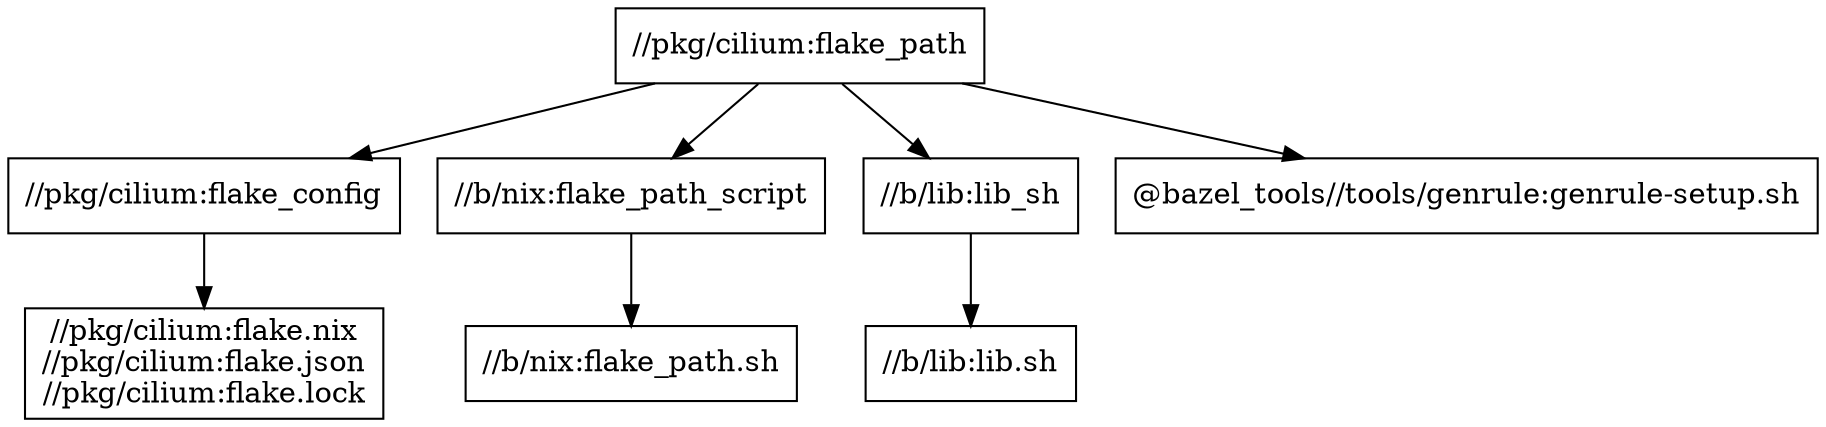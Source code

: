 digraph mygraph {
  node [shape=box];
  "//pkg/cilium:flake_path"
  "//pkg/cilium:flake_path" -> "//pkg/cilium:flake_config"
  "//pkg/cilium:flake_path" -> "//b/nix:flake_path_script"
  "//pkg/cilium:flake_path" -> "//b/lib:lib_sh"
  "//pkg/cilium:flake_path" -> "@bazel_tools//tools/genrule:genrule-setup.sh"
  "//b/lib:lib_sh"
  "//b/lib:lib_sh" -> "//b/lib:lib.sh"
  "//b/lib:lib.sh"
  "//pkg/cilium:flake_config"
  "//pkg/cilium:flake_config" -> "//pkg/cilium:flake.nix\n//pkg/cilium:flake.json\n//pkg/cilium:flake.lock"
  "//pkg/cilium:flake.nix\n//pkg/cilium:flake.json\n//pkg/cilium:flake.lock"
  "//b/nix:flake_path_script"
  "//b/nix:flake_path_script" -> "//b/nix:flake_path.sh"
  "//b/nix:flake_path.sh"
  "@bazel_tools//tools/genrule:genrule-setup.sh"
}
